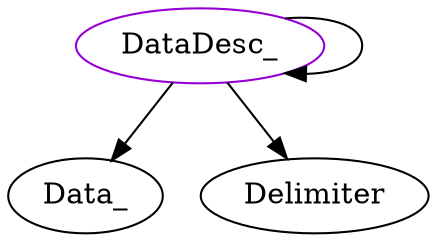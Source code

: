 digraph datadesc_{
DataDesc_ -> Data_;
DataDesc_ -> Delimiter;
DataDesc_ -> DataDesc_;
DataDesc_	[shape=oval, color=darkviolet, label="DataDesc_"];
}
